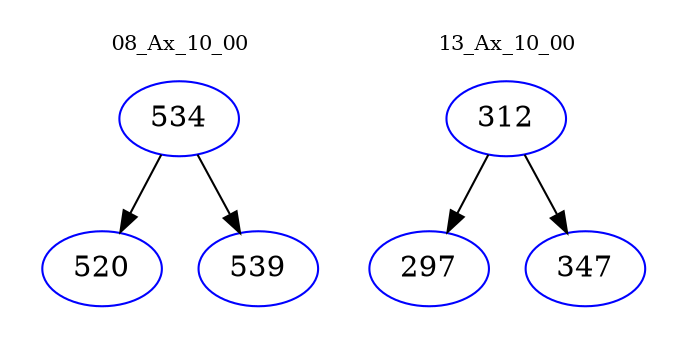 digraph{
subgraph cluster_0 {
color = white
label = "08_Ax_10_00";
fontsize=10;
T0_534 [label="534", color="blue"]
T0_534 -> T0_520 [color="black"]
T0_520 [label="520", color="blue"]
T0_534 -> T0_539 [color="black"]
T0_539 [label="539", color="blue"]
}
subgraph cluster_1 {
color = white
label = "13_Ax_10_00";
fontsize=10;
T1_312 [label="312", color="blue"]
T1_312 -> T1_297 [color="black"]
T1_297 [label="297", color="blue"]
T1_312 -> T1_347 [color="black"]
T1_347 [label="347", color="blue"]
}
}
